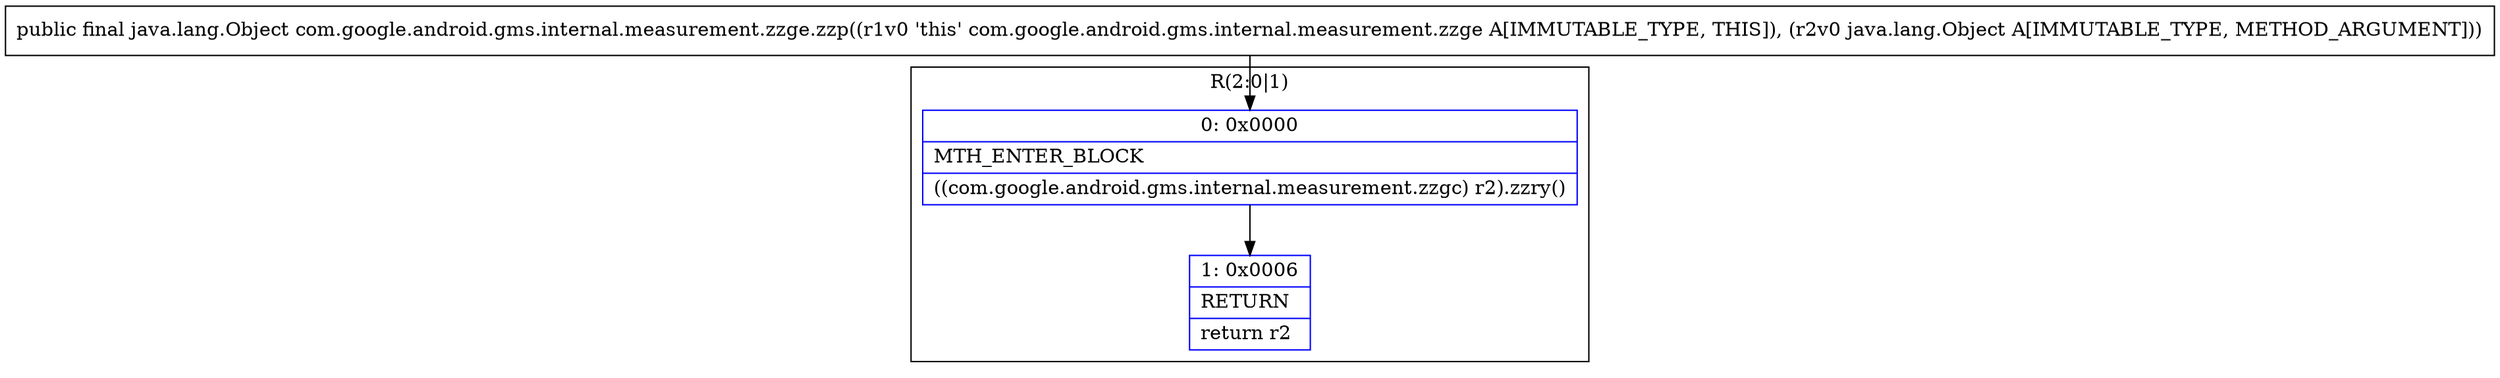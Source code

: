 digraph "CFG forcom.google.android.gms.internal.measurement.zzge.zzp(Ljava\/lang\/Object;)Ljava\/lang\/Object;" {
subgraph cluster_Region_1417193515 {
label = "R(2:0|1)";
node [shape=record,color=blue];
Node_0 [shape=record,label="{0\:\ 0x0000|MTH_ENTER_BLOCK\l|((com.google.android.gms.internal.measurement.zzgc) r2).zzry()\l}"];
Node_1 [shape=record,label="{1\:\ 0x0006|RETURN\l|return r2\l}"];
}
MethodNode[shape=record,label="{public final java.lang.Object com.google.android.gms.internal.measurement.zzge.zzp((r1v0 'this' com.google.android.gms.internal.measurement.zzge A[IMMUTABLE_TYPE, THIS]), (r2v0 java.lang.Object A[IMMUTABLE_TYPE, METHOD_ARGUMENT])) }"];
MethodNode -> Node_0;
Node_0 -> Node_1;
}

